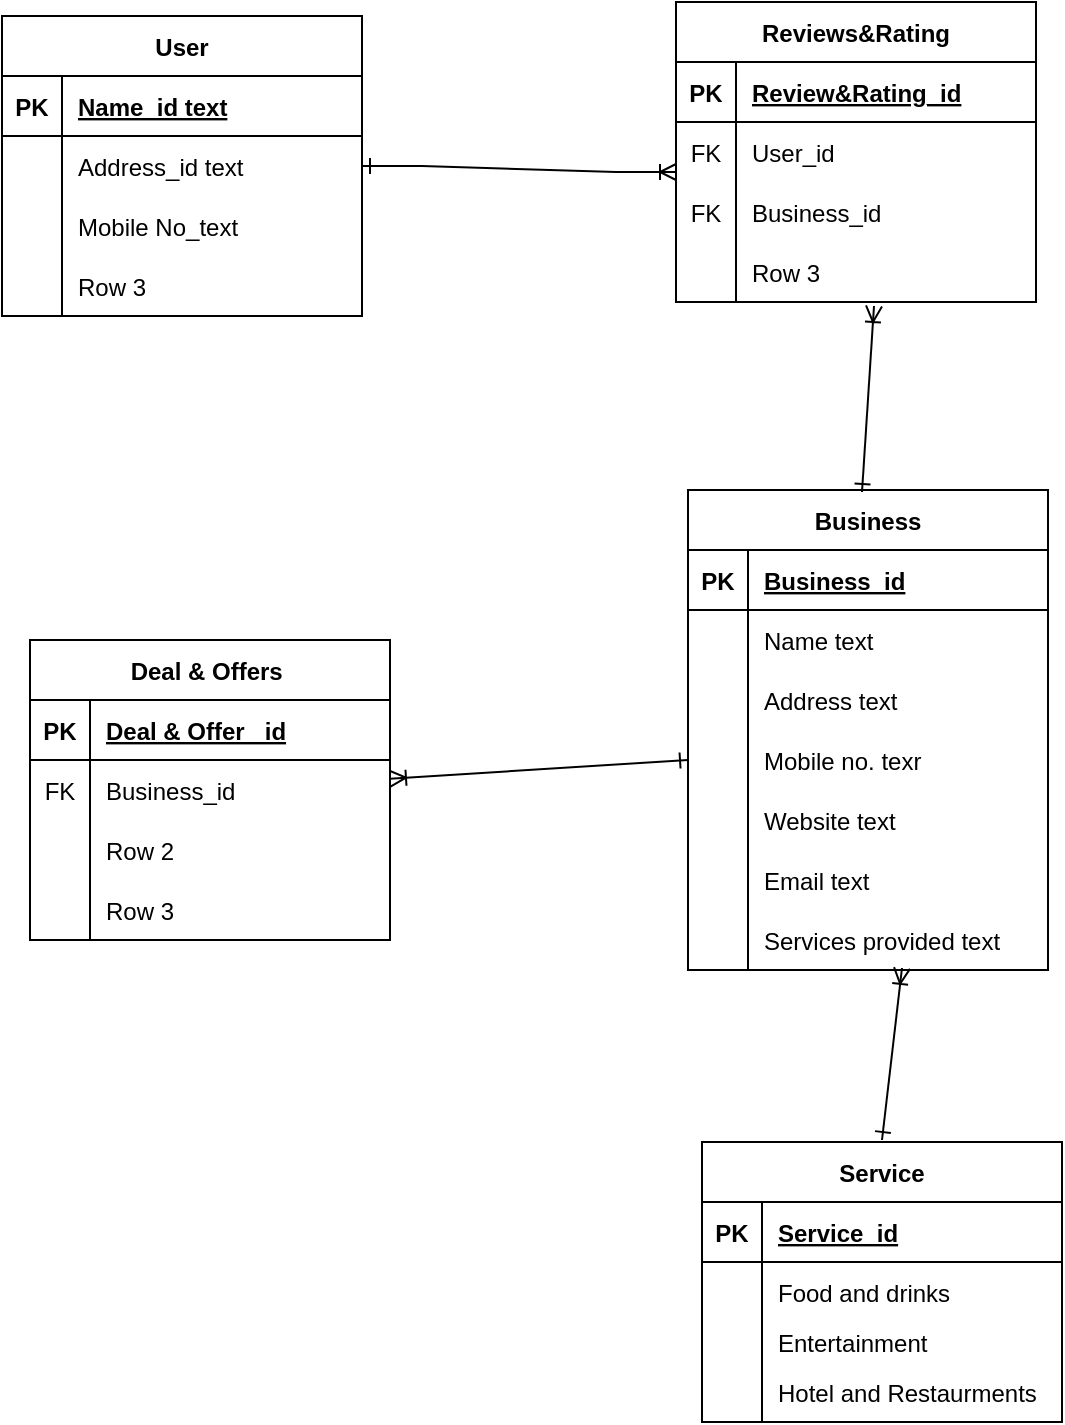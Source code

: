 <mxfile version="20.8.23" type="device"><diagram id="R2lEEEUBdFMjLlhIrx00" name="Page-1"><mxGraphModel dx="1335" dy="650" grid="1" gridSize="10" guides="1" tooltips="1" connect="1" arrows="1" fold="1" page="1" pageScale="1" pageWidth="850" pageHeight="1100" math="0" shadow="0" extFonts="Permanent Marker^https://fonts.googleapis.com/css?family=Permanent+Marker"><root><mxCell id="0"/><mxCell id="1" parent="0"/><mxCell id="BnCPN-qPfS7ZlgkNr3m_-27" value="User" style="shape=table;startSize=30;container=1;collapsible=1;childLayout=tableLayout;fixedRows=1;rowLines=0;fontStyle=1;align=center;resizeLast=1;" vertex="1" parent="1"><mxGeometry x="50" y="44" width="180" height="150" as="geometry"/></mxCell><mxCell id="BnCPN-qPfS7ZlgkNr3m_-28" value="" style="shape=tableRow;horizontal=0;startSize=0;swimlaneHead=0;swimlaneBody=0;fillColor=none;collapsible=0;dropTarget=0;points=[[0,0.5],[1,0.5]];portConstraint=eastwest;top=0;left=0;right=0;bottom=1;" vertex="1" parent="BnCPN-qPfS7ZlgkNr3m_-27"><mxGeometry y="30" width="180" height="30" as="geometry"/></mxCell><mxCell id="BnCPN-qPfS7ZlgkNr3m_-29" value="PK" style="shape=partialRectangle;connectable=0;fillColor=none;top=0;left=0;bottom=0;right=0;fontStyle=1;overflow=hidden;" vertex="1" parent="BnCPN-qPfS7ZlgkNr3m_-28"><mxGeometry width="30" height="30" as="geometry"><mxRectangle width="30" height="30" as="alternateBounds"/></mxGeometry></mxCell><mxCell id="BnCPN-qPfS7ZlgkNr3m_-30" value="Name_id text" style="shape=partialRectangle;connectable=0;fillColor=none;top=0;left=0;bottom=0;right=0;align=left;spacingLeft=6;fontStyle=5;overflow=hidden;" vertex="1" parent="BnCPN-qPfS7ZlgkNr3m_-28"><mxGeometry x="30" width="150" height="30" as="geometry"><mxRectangle width="150" height="30" as="alternateBounds"/></mxGeometry></mxCell><mxCell id="BnCPN-qPfS7ZlgkNr3m_-31" value="" style="shape=tableRow;horizontal=0;startSize=0;swimlaneHead=0;swimlaneBody=0;fillColor=none;collapsible=0;dropTarget=0;points=[[0,0.5],[1,0.5]];portConstraint=eastwest;top=0;left=0;right=0;bottom=0;" vertex="1" parent="BnCPN-qPfS7ZlgkNr3m_-27"><mxGeometry y="60" width="180" height="30" as="geometry"/></mxCell><mxCell id="BnCPN-qPfS7ZlgkNr3m_-32" value="" style="shape=partialRectangle;connectable=0;fillColor=none;top=0;left=0;bottom=0;right=0;editable=1;overflow=hidden;" vertex="1" parent="BnCPN-qPfS7ZlgkNr3m_-31"><mxGeometry width="30" height="30" as="geometry"><mxRectangle width="30" height="30" as="alternateBounds"/></mxGeometry></mxCell><mxCell id="BnCPN-qPfS7ZlgkNr3m_-33" value="Address_id text" style="shape=partialRectangle;connectable=0;fillColor=none;top=0;left=0;bottom=0;right=0;align=left;spacingLeft=6;overflow=hidden;" vertex="1" parent="BnCPN-qPfS7ZlgkNr3m_-31"><mxGeometry x="30" width="150" height="30" as="geometry"><mxRectangle width="150" height="30" as="alternateBounds"/></mxGeometry></mxCell><mxCell id="BnCPN-qPfS7ZlgkNr3m_-34" value="" style="shape=tableRow;horizontal=0;startSize=0;swimlaneHead=0;swimlaneBody=0;fillColor=none;collapsible=0;dropTarget=0;points=[[0,0.5],[1,0.5]];portConstraint=eastwest;top=0;left=0;right=0;bottom=0;" vertex="1" parent="BnCPN-qPfS7ZlgkNr3m_-27"><mxGeometry y="90" width="180" height="30" as="geometry"/></mxCell><mxCell id="BnCPN-qPfS7ZlgkNr3m_-35" value="" style="shape=partialRectangle;connectable=0;fillColor=none;top=0;left=0;bottom=0;right=0;editable=1;overflow=hidden;" vertex="1" parent="BnCPN-qPfS7ZlgkNr3m_-34"><mxGeometry width="30" height="30" as="geometry"><mxRectangle width="30" height="30" as="alternateBounds"/></mxGeometry></mxCell><mxCell id="BnCPN-qPfS7ZlgkNr3m_-36" value="Mobile No_text" style="shape=partialRectangle;connectable=0;fillColor=none;top=0;left=0;bottom=0;right=0;align=left;spacingLeft=6;overflow=hidden;" vertex="1" parent="BnCPN-qPfS7ZlgkNr3m_-34"><mxGeometry x="30" width="150" height="30" as="geometry"><mxRectangle width="150" height="30" as="alternateBounds"/></mxGeometry></mxCell><mxCell id="BnCPN-qPfS7ZlgkNr3m_-37" value="" style="shape=tableRow;horizontal=0;startSize=0;swimlaneHead=0;swimlaneBody=0;fillColor=none;collapsible=0;dropTarget=0;points=[[0,0.5],[1,0.5]];portConstraint=eastwest;top=0;left=0;right=0;bottom=0;" vertex="1" parent="BnCPN-qPfS7ZlgkNr3m_-27"><mxGeometry y="120" width="180" height="30" as="geometry"/></mxCell><mxCell id="BnCPN-qPfS7ZlgkNr3m_-38" value="" style="shape=partialRectangle;connectable=0;fillColor=none;top=0;left=0;bottom=0;right=0;editable=1;overflow=hidden;" vertex="1" parent="BnCPN-qPfS7ZlgkNr3m_-37"><mxGeometry width="30" height="30" as="geometry"><mxRectangle width="30" height="30" as="alternateBounds"/></mxGeometry></mxCell><mxCell id="BnCPN-qPfS7ZlgkNr3m_-39" value="Row 3" style="shape=partialRectangle;connectable=0;fillColor=none;top=0;left=0;bottom=0;right=0;align=left;spacingLeft=6;overflow=hidden;" vertex="1" parent="BnCPN-qPfS7ZlgkNr3m_-37"><mxGeometry x="30" width="150" height="30" as="geometry"><mxRectangle width="150" height="30" as="alternateBounds"/></mxGeometry></mxCell><mxCell id="BnCPN-qPfS7ZlgkNr3m_-40" value="Service" style="shape=table;startSize=30;container=1;collapsible=1;childLayout=tableLayout;fixedRows=1;rowLines=0;fontStyle=1;align=center;resizeLast=1;" vertex="1" parent="1"><mxGeometry x="400" y="607" width="180" height="140" as="geometry"/></mxCell><mxCell id="BnCPN-qPfS7ZlgkNr3m_-41" value="" style="shape=tableRow;horizontal=0;startSize=0;swimlaneHead=0;swimlaneBody=0;fillColor=none;collapsible=0;dropTarget=0;points=[[0,0.5],[1,0.5]];portConstraint=eastwest;top=0;left=0;right=0;bottom=1;" vertex="1" parent="BnCPN-qPfS7ZlgkNr3m_-40"><mxGeometry y="30" width="180" height="30" as="geometry"/></mxCell><mxCell id="BnCPN-qPfS7ZlgkNr3m_-42" value="PK" style="shape=partialRectangle;connectable=0;fillColor=none;top=0;left=0;bottom=0;right=0;fontStyle=1;overflow=hidden;" vertex="1" parent="BnCPN-qPfS7ZlgkNr3m_-41"><mxGeometry width="30" height="30" as="geometry"><mxRectangle width="30" height="30" as="alternateBounds"/></mxGeometry></mxCell><mxCell id="BnCPN-qPfS7ZlgkNr3m_-43" value="Service_id" style="shape=partialRectangle;connectable=0;fillColor=none;top=0;left=0;bottom=0;right=0;align=left;spacingLeft=6;fontStyle=5;overflow=hidden;" vertex="1" parent="BnCPN-qPfS7ZlgkNr3m_-41"><mxGeometry x="30" width="150" height="30" as="geometry"><mxRectangle width="150" height="30" as="alternateBounds"/></mxGeometry></mxCell><mxCell id="BnCPN-qPfS7ZlgkNr3m_-44" value="" style="shape=tableRow;horizontal=0;startSize=0;swimlaneHead=0;swimlaneBody=0;fillColor=none;collapsible=0;dropTarget=0;points=[[0,0.5],[1,0.5]];portConstraint=eastwest;top=0;left=0;right=0;bottom=0;" vertex="1" parent="BnCPN-qPfS7ZlgkNr3m_-40"><mxGeometry y="60" width="180" height="30" as="geometry"/></mxCell><mxCell id="BnCPN-qPfS7ZlgkNr3m_-45" value="" style="shape=partialRectangle;connectable=0;fillColor=none;top=0;left=0;bottom=0;right=0;editable=1;overflow=hidden;" vertex="1" parent="BnCPN-qPfS7ZlgkNr3m_-44"><mxGeometry width="30" height="30" as="geometry"><mxRectangle width="30" height="30" as="alternateBounds"/></mxGeometry></mxCell><mxCell id="BnCPN-qPfS7ZlgkNr3m_-46" value="Food and drinks " style="shape=partialRectangle;connectable=0;fillColor=none;top=0;left=0;bottom=0;right=0;align=left;spacingLeft=6;overflow=hidden;" vertex="1" parent="BnCPN-qPfS7ZlgkNr3m_-44"><mxGeometry x="30" width="150" height="30" as="geometry"><mxRectangle width="150" height="30" as="alternateBounds"/></mxGeometry></mxCell><mxCell id="BnCPN-qPfS7ZlgkNr3m_-47" value="" style="shape=tableRow;horizontal=0;startSize=0;swimlaneHead=0;swimlaneBody=0;fillColor=none;collapsible=0;dropTarget=0;points=[[0,0.5],[1,0.5]];portConstraint=eastwest;top=0;left=0;right=0;bottom=0;" vertex="1" parent="BnCPN-qPfS7ZlgkNr3m_-40"><mxGeometry y="90" width="180" height="20" as="geometry"/></mxCell><mxCell id="BnCPN-qPfS7ZlgkNr3m_-48" value="" style="shape=partialRectangle;connectable=0;fillColor=none;top=0;left=0;bottom=0;right=0;editable=1;overflow=hidden;" vertex="1" parent="BnCPN-qPfS7ZlgkNr3m_-47"><mxGeometry width="30" height="20" as="geometry"><mxRectangle width="30" height="20" as="alternateBounds"/></mxGeometry></mxCell><mxCell id="BnCPN-qPfS7ZlgkNr3m_-49" value="Entertainment" style="shape=partialRectangle;connectable=0;fillColor=none;top=0;left=0;bottom=0;right=0;align=left;spacingLeft=6;overflow=hidden;" vertex="1" parent="BnCPN-qPfS7ZlgkNr3m_-47"><mxGeometry x="30" width="150" height="20" as="geometry"><mxRectangle width="150" height="20" as="alternateBounds"/></mxGeometry></mxCell><mxCell id="BnCPN-qPfS7ZlgkNr3m_-50" value="" style="shape=tableRow;horizontal=0;startSize=0;swimlaneHead=0;swimlaneBody=0;fillColor=none;collapsible=0;dropTarget=0;points=[[0,0.5],[1,0.5]];portConstraint=eastwest;top=0;left=0;right=0;bottom=0;" vertex="1" parent="BnCPN-qPfS7ZlgkNr3m_-40"><mxGeometry y="110" width="180" height="30" as="geometry"/></mxCell><mxCell id="BnCPN-qPfS7ZlgkNr3m_-51" value="" style="shape=partialRectangle;connectable=0;fillColor=none;top=0;left=0;bottom=0;right=0;editable=1;overflow=hidden;" vertex="1" parent="BnCPN-qPfS7ZlgkNr3m_-50"><mxGeometry width="30" height="30" as="geometry"><mxRectangle width="30" height="30" as="alternateBounds"/></mxGeometry></mxCell><mxCell id="BnCPN-qPfS7ZlgkNr3m_-52" value="Hotel and Restaurments" style="shape=partialRectangle;connectable=0;fillColor=none;top=0;left=0;bottom=0;right=0;align=left;spacingLeft=6;overflow=hidden;" vertex="1" parent="BnCPN-qPfS7ZlgkNr3m_-50"><mxGeometry x="30" width="150" height="30" as="geometry"><mxRectangle width="150" height="30" as="alternateBounds"/></mxGeometry></mxCell><mxCell id="BnCPN-qPfS7ZlgkNr3m_-53" value="Business" style="shape=table;startSize=30;container=1;collapsible=1;childLayout=tableLayout;fixedRows=1;rowLines=0;fontStyle=1;align=center;resizeLast=1;" vertex="1" parent="1"><mxGeometry x="393" y="281" width="180" height="240" as="geometry"/></mxCell><mxCell id="BnCPN-qPfS7ZlgkNr3m_-54" value="" style="shape=tableRow;horizontal=0;startSize=0;swimlaneHead=0;swimlaneBody=0;fillColor=none;collapsible=0;dropTarget=0;points=[[0,0.5],[1,0.5]];portConstraint=eastwest;top=0;left=0;right=0;bottom=1;" vertex="1" parent="BnCPN-qPfS7ZlgkNr3m_-53"><mxGeometry y="30" width="180" height="30" as="geometry"/></mxCell><mxCell id="BnCPN-qPfS7ZlgkNr3m_-55" value="PK" style="shape=partialRectangle;connectable=0;fillColor=none;top=0;left=0;bottom=0;right=0;fontStyle=1;overflow=hidden;" vertex="1" parent="BnCPN-qPfS7ZlgkNr3m_-54"><mxGeometry width="30" height="30" as="geometry"><mxRectangle width="30" height="30" as="alternateBounds"/></mxGeometry></mxCell><mxCell id="BnCPN-qPfS7ZlgkNr3m_-56" value="Business_id" style="shape=partialRectangle;connectable=0;fillColor=none;top=0;left=0;bottom=0;right=0;align=left;spacingLeft=6;fontStyle=5;overflow=hidden;" vertex="1" parent="BnCPN-qPfS7ZlgkNr3m_-54"><mxGeometry x="30" width="150" height="30" as="geometry"><mxRectangle width="150" height="30" as="alternateBounds"/></mxGeometry></mxCell><mxCell id="BnCPN-qPfS7ZlgkNr3m_-57" value="" style="shape=tableRow;horizontal=0;startSize=0;swimlaneHead=0;swimlaneBody=0;fillColor=none;collapsible=0;dropTarget=0;points=[[0,0.5],[1,0.5]];portConstraint=eastwest;top=0;left=0;right=0;bottom=0;" vertex="1" parent="BnCPN-qPfS7ZlgkNr3m_-53"><mxGeometry y="60" width="180" height="30" as="geometry"/></mxCell><mxCell id="BnCPN-qPfS7ZlgkNr3m_-58" value="" style="shape=partialRectangle;connectable=0;fillColor=none;top=0;left=0;bottom=0;right=0;editable=1;overflow=hidden;" vertex="1" parent="BnCPN-qPfS7ZlgkNr3m_-57"><mxGeometry width="30" height="30" as="geometry"><mxRectangle width="30" height="30" as="alternateBounds"/></mxGeometry></mxCell><mxCell id="BnCPN-qPfS7ZlgkNr3m_-59" value="Name text" style="shape=partialRectangle;connectable=0;fillColor=none;top=0;left=0;bottom=0;right=0;align=left;spacingLeft=6;overflow=hidden;" vertex="1" parent="BnCPN-qPfS7ZlgkNr3m_-57"><mxGeometry x="30" width="150" height="30" as="geometry"><mxRectangle width="150" height="30" as="alternateBounds"/></mxGeometry></mxCell><mxCell id="BnCPN-qPfS7ZlgkNr3m_-60" value="" style="shape=tableRow;horizontal=0;startSize=0;swimlaneHead=0;swimlaneBody=0;fillColor=none;collapsible=0;dropTarget=0;points=[[0,0.5],[1,0.5]];portConstraint=eastwest;top=0;left=0;right=0;bottom=0;" vertex="1" parent="BnCPN-qPfS7ZlgkNr3m_-53"><mxGeometry y="90" width="180" height="30" as="geometry"/></mxCell><mxCell id="BnCPN-qPfS7ZlgkNr3m_-61" value="" style="shape=partialRectangle;connectable=0;fillColor=none;top=0;left=0;bottom=0;right=0;editable=1;overflow=hidden;" vertex="1" parent="BnCPN-qPfS7ZlgkNr3m_-60"><mxGeometry width="30" height="30" as="geometry"><mxRectangle width="30" height="30" as="alternateBounds"/></mxGeometry></mxCell><mxCell id="BnCPN-qPfS7ZlgkNr3m_-62" value="Address text" style="shape=partialRectangle;connectable=0;fillColor=none;top=0;left=0;bottom=0;right=0;align=left;spacingLeft=6;overflow=hidden;" vertex="1" parent="BnCPN-qPfS7ZlgkNr3m_-60"><mxGeometry x="30" width="150" height="30" as="geometry"><mxRectangle width="150" height="30" as="alternateBounds"/></mxGeometry></mxCell><mxCell id="BnCPN-qPfS7ZlgkNr3m_-63" value="" style="shape=tableRow;horizontal=0;startSize=0;swimlaneHead=0;swimlaneBody=0;fillColor=none;collapsible=0;dropTarget=0;points=[[0,0.5],[1,0.5]];portConstraint=eastwest;top=0;left=0;right=0;bottom=0;" vertex="1" parent="BnCPN-qPfS7ZlgkNr3m_-53"><mxGeometry y="120" width="180" height="30" as="geometry"/></mxCell><mxCell id="BnCPN-qPfS7ZlgkNr3m_-64" value="" style="shape=partialRectangle;connectable=0;fillColor=none;top=0;left=0;bottom=0;right=0;editable=1;overflow=hidden;" vertex="1" parent="BnCPN-qPfS7ZlgkNr3m_-63"><mxGeometry width="30" height="30" as="geometry"><mxRectangle width="30" height="30" as="alternateBounds"/></mxGeometry></mxCell><mxCell id="BnCPN-qPfS7ZlgkNr3m_-65" value="Mobile no. texr" style="shape=partialRectangle;connectable=0;fillColor=none;top=0;left=0;bottom=0;right=0;align=left;spacingLeft=6;overflow=hidden;" vertex="1" parent="BnCPN-qPfS7ZlgkNr3m_-63"><mxGeometry x="30" width="150" height="30" as="geometry"><mxRectangle width="150" height="30" as="alternateBounds"/></mxGeometry></mxCell><mxCell id="BnCPN-qPfS7ZlgkNr3m_-124" value="" style="shape=tableRow;horizontal=0;startSize=0;swimlaneHead=0;swimlaneBody=0;fillColor=none;collapsible=0;dropTarget=0;points=[[0,0.5],[1,0.5]];portConstraint=eastwest;top=0;left=0;right=0;bottom=0;" vertex="1" parent="BnCPN-qPfS7ZlgkNr3m_-53"><mxGeometry y="150" width="180" height="30" as="geometry"/></mxCell><mxCell id="BnCPN-qPfS7ZlgkNr3m_-125" value="" style="shape=partialRectangle;connectable=0;fillColor=none;top=0;left=0;bottom=0;right=0;editable=1;overflow=hidden;" vertex="1" parent="BnCPN-qPfS7ZlgkNr3m_-124"><mxGeometry width="30" height="30" as="geometry"><mxRectangle width="30" height="30" as="alternateBounds"/></mxGeometry></mxCell><mxCell id="BnCPN-qPfS7ZlgkNr3m_-126" value="Website text" style="shape=partialRectangle;connectable=0;fillColor=none;top=0;left=0;bottom=0;right=0;align=left;spacingLeft=6;overflow=hidden;" vertex="1" parent="BnCPN-qPfS7ZlgkNr3m_-124"><mxGeometry x="30" width="150" height="30" as="geometry"><mxRectangle width="150" height="30" as="alternateBounds"/></mxGeometry></mxCell><mxCell id="BnCPN-qPfS7ZlgkNr3m_-127" value="" style="shape=tableRow;horizontal=0;startSize=0;swimlaneHead=0;swimlaneBody=0;fillColor=none;collapsible=0;dropTarget=0;points=[[0,0.5],[1,0.5]];portConstraint=eastwest;top=0;left=0;right=0;bottom=0;" vertex="1" parent="BnCPN-qPfS7ZlgkNr3m_-53"><mxGeometry y="180" width="180" height="30" as="geometry"/></mxCell><mxCell id="BnCPN-qPfS7ZlgkNr3m_-128" value="" style="shape=partialRectangle;connectable=0;fillColor=none;top=0;left=0;bottom=0;right=0;editable=1;overflow=hidden;" vertex="1" parent="BnCPN-qPfS7ZlgkNr3m_-127"><mxGeometry width="30" height="30" as="geometry"><mxRectangle width="30" height="30" as="alternateBounds"/></mxGeometry></mxCell><mxCell id="BnCPN-qPfS7ZlgkNr3m_-129" value="Email text" style="shape=partialRectangle;connectable=0;fillColor=none;top=0;left=0;bottom=0;right=0;align=left;spacingLeft=6;overflow=hidden;" vertex="1" parent="BnCPN-qPfS7ZlgkNr3m_-127"><mxGeometry x="30" width="150" height="30" as="geometry"><mxRectangle width="150" height="30" as="alternateBounds"/></mxGeometry></mxCell><mxCell id="BnCPN-qPfS7ZlgkNr3m_-130" value="" style="shape=tableRow;horizontal=0;startSize=0;swimlaneHead=0;swimlaneBody=0;fillColor=none;collapsible=0;dropTarget=0;points=[[0,0.5],[1,0.5]];portConstraint=eastwest;top=0;left=0;right=0;bottom=0;" vertex="1" parent="BnCPN-qPfS7ZlgkNr3m_-53"><mxGeometry y="210" width="180" height="30" as="geometry"/></mxCell><mxCell id="BnCPN-qPfS7ZlgkNr3m_-131" value="" style="shape=partialRectangle;connectable=0;fillColor=none;top=0;left=0;bottom=0;right=0;editable=1;overflow=hidden;" vertex="1" parent="BnCPN-qPfS7ZlgkNr3m_-130"><mxGeometry width="30" height="30" as="geometry"><mxRectangle width="30" height="30" as="alternateBounds"/></mxGeometry></mxCell><mxCell id="BnCPN-qPfS7ZlgkNr3m_-132" value="Services provided text" style="shape=partialRectangle;connectable=0;fillColor=none;top=0;left=0;bottom=0;right=0;align=left;spacingLeft=6;overflow=hidden;" vertex="1" parent="BnCPN-qPfS7ZlgkNr3m_-130"><mxGeometry x="30" width="150" height="30" as="geometry"><mxRectangle width="150" height="30" as="alternateBounds"/></mxGeometry></mxCell><mxCell id="BnCPN-qPfS7ZlgkNr3m_-146" value="Deal &amp; Offers " style="shape=table;startSize=30;container=1;collapsible=1;childLayout=tableLayout;fixedRows=1;rowLines=0;fontStyle=1;align=center;resizeLast=1;" vertex="1" parent="1"><mxGeometry x="64" y="356" width="180" height="150" as="geometry"/></mxCell><mxCell id="BnCPN-qPfS7ZlgkNr3m_-147" value="" style="shape=tableRow;horizontal=0;startSize=0;swimlaneHead=0;swimlaneBody=0;fillColor=none;collapsible=0;dropTarget=0;points=[[0,0.5],[1,0.5]];portConstraint=eastwest;top=0;left=0;right=0;bottom=1;" vertex="1" parent="BnCPN-qPfS7ZlgkNr3m_-146"><mxGeometry y="30" width="180" height="30" as="geometry"/></mxCell><mxCell id="BnCPN-qPfS7ZlgkNr3m_-148" value="PK" style="shape=partialRectangle;connectable=0;fillColor=none;top=0;left=0;bottom=0;right=0;fontStyle=1;overflow=hidden;" vertex="1" parent="BnCPN-qPfS7ZlgkNr3m_-147"><mxGeometry width="30" height="30" as="geometry"><mxRectangle width="30" height="30" as="alternateBounds"/></mxGeometry></mxCell><mxCell id="BnCPN-qPfS7ZlgkNr3m_-149" value="Deal &amp; Offer _id" style="shape=partialRectangle;connectable=0;fillColor=none;top=0;left=0;bottom=0;right=0;align=left;spacingLeft=6;fontStyle=5;overflow=hidden;" vertex="1" parent="BnCPN-qPfS7ZlgkNr3m_-147"><mxGeometry x="30" width="150" height="30" as="geometry"><mxRectangle width="150" height="30" as="alternateBounds"/></mxGeometry></mxCell><mxCell id="BnCPN-qPfS7ZlgkNr3m_-150" value="" style="shape=tableRow;horizontal=0;startSize=0;swimlaneHead=0;swimlaneBody=0;fillColor=none;collapsible=0;dropTarget=0;points=[[0,0.5],[1,0.5]];portConstraint=eastwest;top=0;left=0;right=0;bottom=0;" vertex="1" parent="BnCPN-qPfS7ZlgkNr3m_-146"><mxGeometry y="60" width="180" height="30" as="geometry"/></mxCell><mxCell id="BnCPN-qPfS7ZlgkNr3m_-151" value="FK" style="shape=partialRectangle;connectable=0;fillColor=none;top=0;left=0;bottom=0;right=0;editable=1;overflow=hidden;" vertex="1" parent="BnCPN-qPfS7ZlgkNr3m_-150"><mxGeometry width="30" height="30" as="geometry"><mxRectangle width="30" height="30" as="alternateBounds"/></mxGeometry></mxCell><mxCell id="BnCPN-qPfS7ZlgkNr3m_-152" value="Business_id" style="shape=partialRectangle;connectable=0;fillColor=none;top=0;left=0;bottom=0;right=0;align=left;spacingLeft=6;overflow=hidden;" vertex="1" parent="BnCPN-qPfS7ZlgkNr3m_-150"><mxGeometry x="30" width="150" height="30" as="geometry"><mxRectangle width="150" height="30" as="alternateBounds"/></mxGeometry></mxCell><mxCell id="BnCPN-qPfS7ZlgkNr3m_-153" value="" style="shape=tableRow;horizontal=0;startSize=0;swimlaneHead=0;swimlaneBody=0;fillColor=none;collapsible=0;dropTarget=0;points=[[0,0.5],[1,0.5]];portConstraint=eastwest;top=0;left=0;right=0;bottom=0;" vertex="1" parent="BnCPN-qPfS7ZlgkNr3m_-146"><mxGeometry y="90" width="180" height="30" as="geometry"/></mxCell><mxCell id="BnCPN-qPfS7ZlgkNr3m_-154" value="" style="shape=partialRectangle;connectable=0;fillColor=none;top=0;left=0;bottom=0;right=0;editable=1;overflow=hidden;" vertex="1" parent="BnCPN-qPfS7ZlgkNr3m_-153"><mxGeometry width="30" height="30" as="geometry"><mxRectangle width="30" height="30" as="alternateBounds"/></mxGeometry></mxCell><mxCell id="BnCPN-qPfS7ZlgkNr3m_-155" value="Row 2" style="shape=partialRectangle;connectable=0;fillColor=none;top=0;left=0;bottom=0;right=0;align=left;spacingLeft=6;overflow=hidden;" vertex="1" parent="BnCPN-qPfS7ZlgkNr3m_-153"><mxGeometry x="30" width="150" height="30" as="geometry"><mxRectangle width="150" height="30" as="alternateBounds"/></mxGeometry></mxCell><mxCell id="BnCPN-qPfS7ZlgkNr3m_-156" value="" style="shape=tableRow;horizontal=0;startSize=0;swimlaneHead=0;swimlaneBody=0;fillColor=none;collapsible=0;dropTarget=0;points=[[0,0.5],[1,0.5]];portConstraint=eastwest;top=0;left=0;right=0;bottom=0;" vertex="1" parent="BnCPN-qPfS7ZlgkNr3m_-146"><mxGeometry y="120" width="180" height="30" as="geometry"/></mxCell><mxCell id="BnCPN-qPfS7ZlgkNr3m_-157" value="" style="shape=partialRectangle;connectable=0;fillColor=none;top=0;left=0;bottom=0;right=0;editable=1;overflow=hidden;" vertex="1" parent="BnCPN-qPfS7ZlgkNr3m_-156"><mxGeometry width="30" height="30" as="geometry"><mxRectangle width="30" height="30" as="alternateBounds"/></mxGeometry></mxCell><mxCell id="BnCPN-qPfS7ZlgkNr3m_-158" value="Row 3" style="shape=partialRectangle;connectable=0;fillColor=none;top=0;left=0;bottom=0;right=0;align=left;spacingLeft=6;overflow=hidden;" vertex="1" parent="BnCPN-qPfS7ZlgkNr3m_-156"><mxGeometry x="30" width="150" height="30" as="geometry"><mxRectangle width="150" height="30" as="alternateBounds"/></mxGeometry></mxCell><mxCell id="BnCPN-qPfS7ZlgkNr3m_-159" value="Reviews&amp;Rating" style="shape=table;startSize=30;container=1;collapsible=1;childLayout=tableLayout;fixedRows=1;rowLines=0;fontStyle=1;align=center;resizeLast=1;" vertex="1" parent="1"><mxGeometry x="387" y="37" width="180" height="150" as="geometry"/></mxCell><mxCell id="BnCPN-qPfS7ZlgkNr3m_-160" value="" style="shape=tableRow;horizontal=0;startSize=0;swimlaneHead=0;swimlaneBody=0;fillColor=none;collapsible=0;dropTarget=0;points=[[0,0.5],[1,0.5]];portConstraint=eastwest;top=0;left=0;right=0;bottom=1;" vertex="1" parent="BnCPN-qPfS7ZlgkNr3m_-159"><mxGeometry y="30" width="180" height="30" as="geometry"/></mxCell><mxCell id="BnCPN-qPfS7ZlgkNr3m_-161" value="PK" style="shape=partialRectangle;connectable=0;fillColor=none;top=0;left=0;bottom=0;right=0;fontStyle=1;overflow=hidden;" vertex="1" parent="BnCPN-qPfS7ZlgkNr3m_-160"><mxGeometry width="30" height="30" as="geometry"><mxRectangle width="30" height="30" as="alternateBounds"/></mxGeometry></mxCell><mxCell id="BnCPN-qPfS7ZlgkNr3m_-162" value="Review&amp;Rating_id" style="shape=partialRectangle;connectable=0;fillColor=none;top=0;left=0;bottom=0;right=0;align=left;spacingLeft=6;fontStyle=5;overflow=hidden;" vertex="1" parent="BnCPN-qPfS7ZlgkNr3m_-160"><mxGeometry x="30" width="150" height="30" as="geometry"><mxRectangle width="150" height="30" as="alternateBounds"/></mxGeometry></mxCell><mxCell id="BnCPN-qPfS7ZlgkNr3m_-163" value="" style="shape=tableRow;horizontal=0;startSize=0;swimlaneHead=0;swimlaneBody=0;fillColor=none;collapsible=0;dropTarget=0;points=[[0,0.5],[1,0.5]];portConstraint=eastwest;top=0;left=0;right=0;bottom=0;" vertex="1" parent="BnCPN-qPfS7ZlgkNr3m_-159"><mxGeometry y="60" width="180" height="30" as="geometry"/></mxCell><mxCell id="BnCPN-qPfS7ZlgkNr3m_-164" value="FK" style="shape=partialRectangle;connectable=0;fillColor=none;top=0;left=0;bottom=0;right=0;editable=1;overflow=hidden;" vertex="1" parent="BnCPN-qPfS7ZlgkNr3m_-163"><mxGeometry width="30" height="30" as="geometry"><mxRectangle width="30" height="30" as="alternateBounds"/></mxGeometry></mxCell><mxCell id="BnCPN-qPfS7ZlgkNr3m_-165" value="User_id " style="shape=partialRectangle;connectable=0;fillColor=none;top=0;left=0;bottom=0;right=0;align=left;spacingLeft=6;overflow=hidden;" vertex="1" parent="BnCPN-qPfS7ZlgkNr3m_-163"><mxGeometry x="30" width="150" height="30" as="geometry"><mxRectangle width="150" height="30" as="alternateBounds"/></mxGeometry></mxCell><mxCell id="BnCPN-qPfS7ZlgkNr3m_-166" value="" style="shape=tableRow;horizontal=0;startSize=0;swimlaneHead=0;swimlaneBody=0;fillColor=none;collapsible=0;dropTarget=0;points=[[0,0.5],[1,0.5]];portConstraint=eastwest;top=0;left=0;right=0;bottom=0;" vertex="1" parent="BnCPN-qPfS7ZlgkNr3m_-159"><mxGeometry y="90" width="180" height="30" as="geometry"/></mxCell><mxCell id="BnCPN-qPfS7ZlgkNr3m_-167" value="FK" style="shape=partialRectangle;connectable=0;fillColor=none;top=0;left=0;bottom=0;right=0;editable=1;overflow=hidden;" vertex="1" parent="BnCPN-qPfS7ZlgkNr3m_-166"><mxGeometry width="30" height="30" as="geometry"><mxRectangle width="30" height="30" as="alternateBounds"/></mxGeometry></mxCell><mxCell id="BnCPN-qPfS7ZlgkNr3m_-168" value="Business_id" style="shape=partialRectangle;connectable=0;fillColor=none;top=0;left=0;bottom=0;right=0;align=left;spacingLeft=6;overflow=hidden;" vertex="1" parent="BnCPN-qPfS7ZlgkNr3m_-166"><mxGeometry x="30" width="150" height="30" as="geometry"><mxRectangle width="150" height="30" as="alternateBounds"/></mxGeometry></mxCell><mxCell id="BnCPN-qPfS7ZlgkNr3m_-169" value="" style="shape=tableRow;horizontal=0;startSize=0;swimlaneHead=0;swimlaneBody=0;fillColor=none;collapsible=0;dropTarget=0;points=[[0,0.5],[1,0.5]];portConstraint=eastwest;top=0;left=0;right=0;bottom=0;" vertex="1" parent="BnCPN-qPfS7ZlgkNr3m_-159"><mxGeometry y="120" width="180" height="30" as="geometry"/></mxCell><mxCell id="BnCPN-qPfS7ZlgkNr3m_-170" value="" style="shape=partialRectangle;connectable=0;fillColor=none;top=0;left=0;bottom=0;right=0;editable=1;overflow=hidden;" vertex="1" parent="BnCPN-qPfS7ZlgkNr3m_-169"><mxGeometry width="30" height="30" as="geometry"><mxRectangle width="30" height="30" as="alternateBounds"/></mxGeometry></mxCell><mxCell id="BnCPN-qPfS7ZlgkNr3m_-171" value="Row 3" style="shape=partialRectangle;connectable=0;fillColor=none;top=0;left=0;bottom=0;right=0;align=left;spacingLeft=6;overflow=hidden;" vertex="1" parent="BnCPN-qPfS7ZlgkNr3m_-169"><mxGeometry x="30" width="150" height="30" as="geometry"><mxRectangle width="150" height="30" as="alternateBounds"/></mxGeometry></mxCell><mxCell id="BnCPN-qPfS7ZlgkNr3m_-172" value="" style="edgeStyle=entityRelationEdgeStyle;fontSize=12;html=1;endArrow=ERoneToMany;rounded=0;startArrow=ERone;startFill=0;" edge="1" parent="1" source="BnCPN-qPfS7ZlgkNr3m_-31"><mxGeometry width="100" height="100" relative="1" as="geometry"><mxPoint x="237" y="122" as="sourcePoint"/><mxPoint x="387" y="122" as="targetPoint"/></mxGeometry></mxCell><mxCell id="BnCPN-qPfS7ZlgkNr3m_-180" value="" style="fontSize=12;html=1;endArrow=ERoneToMany;rounded=0;startArrow=ERone;startFill=0;exitX=0;exitY=0.5;exitDx=0;exitDy=0;" edge="1" parent="1" source="BnCPN-qPfS7ZlgkNr3m_-63" target="BnCPN-qPfS7ZlgkNr3m_-150"><mxGeometry width="100" height="100" relative="1" as="geometry"><mxPoint x="470" y="446" as="sourcePoint"/><mxPoint x="290" y="570" as="targetPoint"/></mxGeometry></mxCell><mxCell id="BnCPN-qPfS7ZlgkNr3m_-182" value="" style="fontSize=12;html=1;endArrow=ERoneToMany;rounded=0;startArrow=ERone;startFill=0;" edge="1" parent="1"><mxGeometry width="100" height="100" relative="1" as="geometry"><mxPoint x="480" y="282" as="sourcePoint"/><mxPoint x="486" y="189" as="targetPoint"/></mxGeometry></mxCell><mxCell id="BnCPN-qPfS7ZlgkNr3m_-183" value="" style="fontSize=12;html=1;endArrow=ERoneToMany;rounded=0;startArrow=ERone;startFill=0;" edge="1" parent="1"><mxGeometry width="100" height="100" relative="1" as="geometry"><mxPoint x="490" y="606" as="sourcePoint"/><mxPoint x="500" y="520" as="targetPoint"/></mxGeometry></mxCell></root></mxGraphModel></diagram></mxfile>